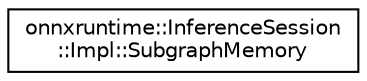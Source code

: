 digraph "Graphical Class Hierarchy"
{
  edge [fontname="Helvetica",fontsize="10",labelfontname="Helvetica",labelfontsize="10"];
  node [fontname="Helvetica",fontsize="10",shape=record];
  rankdir="LR";
  Node0 [label="onnxruntime::InferenceSession\l::Impl::SubgraphMemory",height=0.2,width=0.4,color="black", fillcolor="white", style="filled",URL="$structonnxruntime_1_1InferenceSession_1_1Impl_1_1SubgraphMemory.html"];
}
